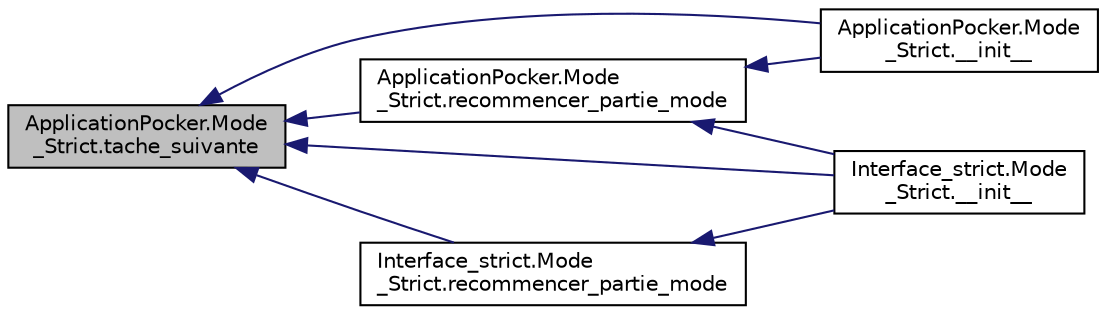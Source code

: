 digraph "ApplicationPocker.Mode_Strict.tache_suivante"
{
  edge [fontname="Helvetica",fontsize="10",labelfontname="Helvetica",labelfontsize="10"];
  node [fontname="Helvetica",fontsize="10",shape=record];
  rankdir="LR";
  Node125 [label="ApplicationPocker.Mode\l_Strict.tache_suivante",height=0.2,width=0.4,color="black", fillcolor="grey75", style="filled", fontcolor="black"];
  Node125 -> Node126 [dir="back",color="midnightblue",fontsize="10",style="solid",fontname="Helvetica"];
  Node126 [label="ApplicationPocker.Mode\l_Strict.__init__",height=0.2,width=0.4,color="black", fillcolor="white", style="filled",URL="$class_application_pocker_1_1_mode___strict.html#afe955453cbd204117c50ebe73ef0dc6a"];
  Node125 -> Node127 [dir="back",color="midnightblue",fontsize="10",style="solid",fontname="Helvetica"];
  Node127 [label="ApplicationPocker.Mode\l_Strict.recommencer_partie_mode",height=0.2,width=0.4,color="black", fillcolor="white", style="filled",URL="$class_application_pocker_1_1_mode___strict.html#aa45b6574621d4ee015c8728afd2fca47"];
  Node127 -> Node126 [dir="back",color="midnightblue",fontsize="10",style="solid",fontname="Helvetica"];
  Node127 -> Node128 [dir="back",color="midnightblue",fontsize="10",style="solid",fontname="Helvetica"];
  Node128 [label="Interface_strict.Mode\l_Strict.__init__",height=0.2,width=0.4,color="black", fillcolor="white", style="filled",URL="$class_interface__strict_1_1_mode___strict.html#a2cfc45c81a34f7c133c7e208030be1d3"];
  Node125 -> Node128 [dir="back",color="midnightblue",fontsize="10",style="solid",fontname="Helvetica"];
  Node125 -> Node129 [dir="back",color="midnightblue",fontsize="10",style="solid",fontname="Helvetica"];
  Node129 [label="Interface_strict.Mode\l_Strict.recommencer_partie_mode",height=0.2,width=0.4,color="black", fillcolor="white", style="filled",URL="$class_interface__strict_1_1_mode___strict.html#a4cb0bb146690ace7d9967059f09b7303"];
  Node129 -> Node128 [dir="back",color="midnightblue",fontsize="10",style="solid",fontname="Helvetica"];
}
